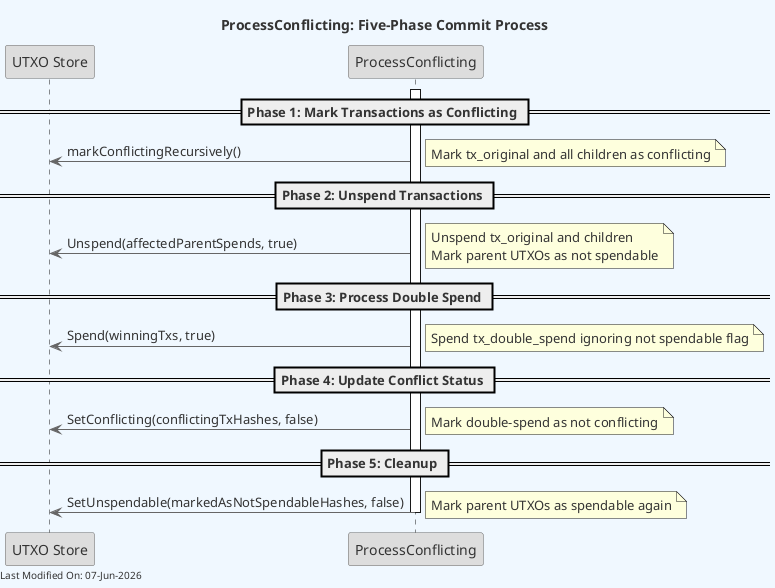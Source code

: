 @startuml five_phase_commit
skinparam backgroundColor #F0F8FF
skinparam defaultFontColor #333333
skinparam arrowColor #666666

' Define borders for all elements
skinparam entity {
  BorderColor #666666
  BackgroundColor #DDDDDD
}

skinparam control {
  BorderColor #666666
  BackgroundColor #DDDDDD
}

skinparam participant {
  BorderColor #666666
  BackgroundColor #DDDDDD
}



title ProcessConflicting: Five-Phase Commit Process

participant "UTXO Store" as UTXO
participant "ProcessConflicting" as PC

activate PC

== Phase 1: Mark Transactions as Conflicting ==
PC -> UTXO: markConflictingRecursively()
note right: Mark tx_original and all children as conflicting

== Phase 2: Unspend Transactions ==
PC -> UTXO: Unspend(affectedParentSpends, true)
note right: Unspend tx_original and children\nMark parent UTXOs as not spendable

== Phase 3: Process Double Spend ==
PC -> UTXO: Spend(winningTxs, true)
note right: Spend tx_double_spend ignoring not spendable flag

== Phase 4: Update Conflict Status ==
PC -> UTXO: SetConflicting(conflictingTxHashes, false)
note right: Mark double-spend as not conflicting

== Phase 5: Cleanup ==
PC -> UTXO: SetUnspendable(markedAsNotSpendableHashes, false)
note right: Mark parent UTXOs as spendable again

deactivate PC

left footer Last Modified On: %date("dd-MMM-yyyy")
@enduml
